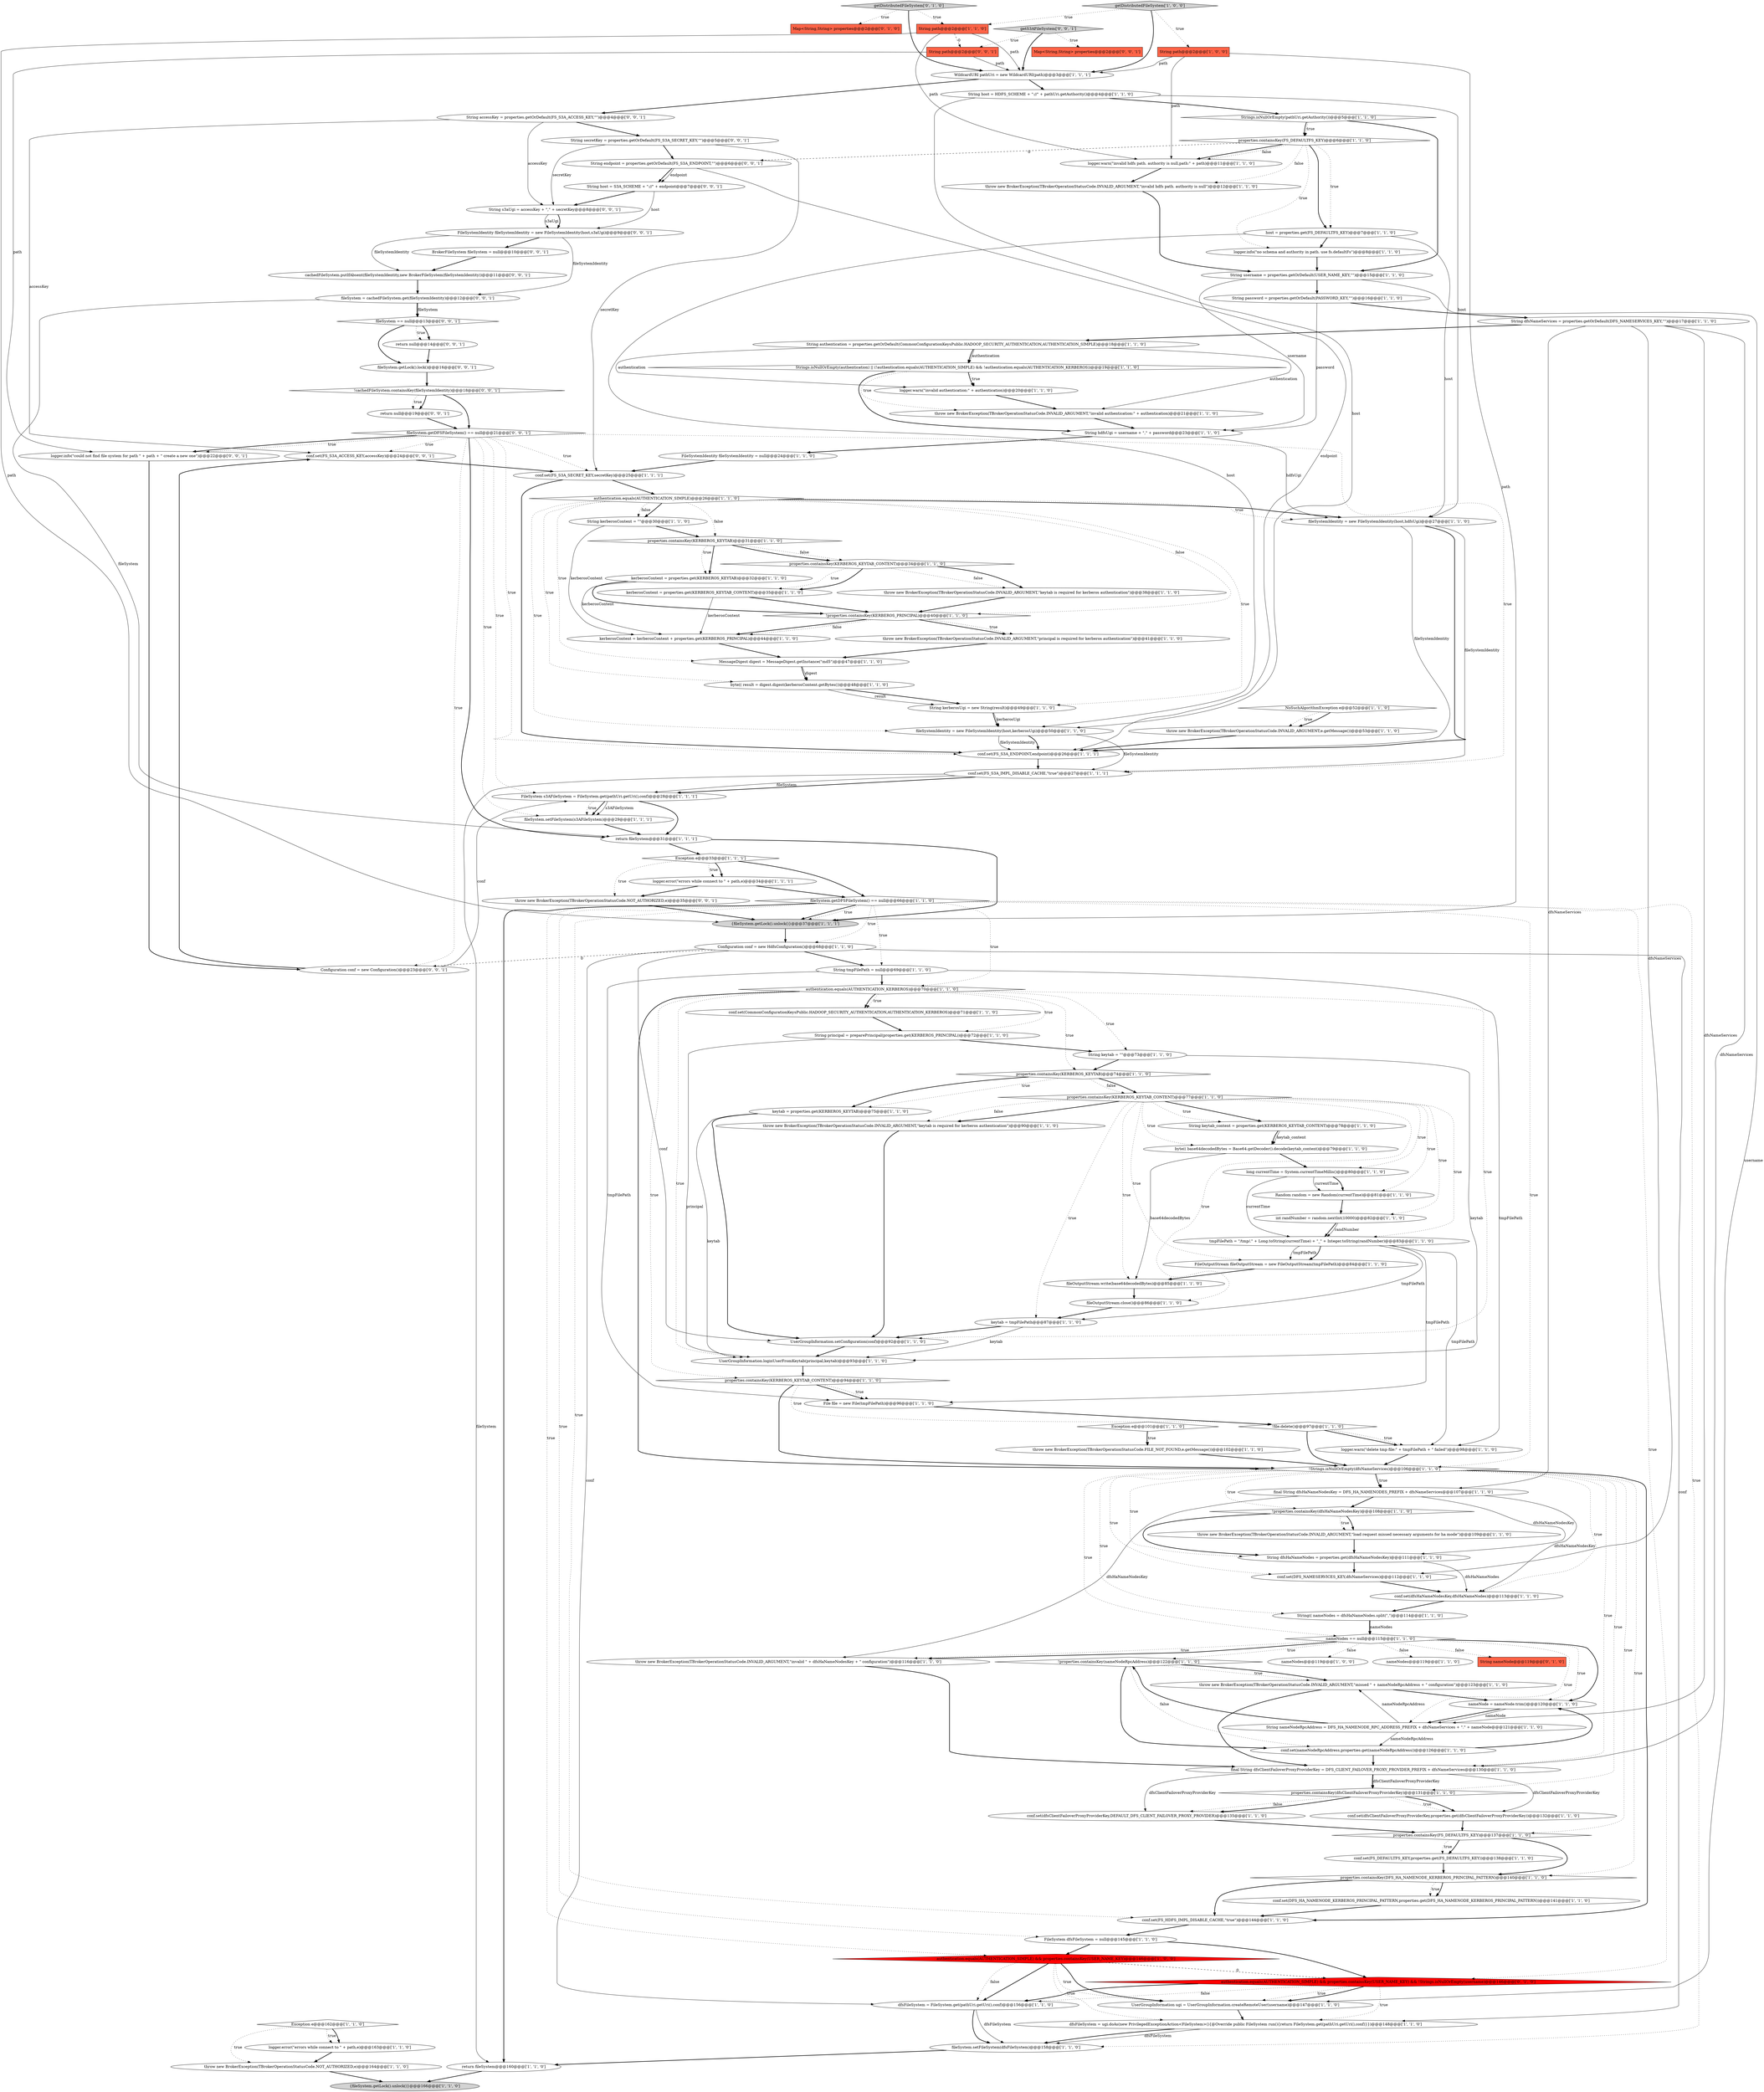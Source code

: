 digraph {
123 [style = filled, label = "String endpoint = properties.getOrDefault(FS_S3A_ENDPOINT,\"\")@@@6@@@['0', '0', '1']", fillcolor = white, shape = ellipse image = "AAA0AAABBB3BBB"];
69 [style = filled, label = "!properties.containsKey(nameNodeRpcAddress)@@@122@@@['1', '1', '0']", fillcolor = white, shape = diamond image = "AAA0AAABBB1BBB"];
38 [style = filled, label = "!properties.containsKey(KERBEROS_PRINCIPAL)@@@40@@@['1', '1', '0']", fillcolor = white, shape = diamond image = "AAA0AAABBB1BBB"];
46 [style = filled, label = "String path@@@2@@@['1', '0', '0']", fillcolor = tomato, shape = box image = "AAA0AAABBB1BBB"];
32 [style = filled, label = "FileSystemIdentity fileSystemIdentity = null@@@24@@@['1', '1', '0']", fillcolor = white, shape = ellipse image = "AAA0AAABBB1BBB"];
133 [style = filled, label = "String path@@@2@@@['0', '0', '1']", fillcolor = tomato, shape = box image = "AAA0AAABBB3BBB"];
13 [style = filled, label = "return fileSystem@@@160@@@['1', '1', '0']", fillcolor = white, shape = ellipse image = "AAA0AAABBB1BBB"];
3 [style = filled, label = "throw new BrokerException(TBrokerOperationStatusCode.NOT_AUTHORIZED,e)@@@164@@@['1', '1', '0']", fillcolor = white, shape = ellipse image = "AAA0AAABBB1BBB"];
87 [style = filled, label = "Configuration conf = new HdfsConfiguration()@@@68@@@['1', '1', '0']", fillcolor = white, shape = ellipse image = "AAA0AAABBB1BBB"];
80 [style = filled, label = "String keytab = \"\"@@@73@@@['1', '1', '0']", fillcolor = white, shape = ellipse image = "AAA0AAABBB1BBB"];
119 [style = filled, label = "fileSystem.getDFSFileSystem() == null@@@21@@@['0', '0', '1']", fillcolor = white, shape = diamond image = "AAA0AAABBB3BBB"];
55 [style = filled, label = "authentication.equals(AUTHENTICATION_SIMPLE) && properties.containsKey(USER_NAME_KEY)@@@146@@@['1', '0', '0']", fillcolor = red, shape = diamond image = "AAA1AAABBB1BBB"];
91 [style = filled, label = "String principal = preparePrincipal(properties.get(KERBEROS_PRINCIPAL))@@@72@@@['1', '1', '0']", fillcolor = white, shape = ellipse image = "AAA0AAABBB1BBB"];
125 [style = filled, label = "conf.set(FS_S3A_ACCESS_KEY,accessKey)@@@24@@@['0', '0', '1']", fillcolor = white, shape = ellipse image = "AAA0AAABBB3BBB"];
84 [style = filled, label = "fileSystemIdentity = new FileSystemIdentity(host,hdfsUgi)@@@27@@@['1', '1', '0']", fillcolor = white, shape = ellipse image = "AAA0AAABBB1BBB"];
127 [style = filled, label = "return null@@@14@@@['0', '0', '1']", fillcolor = white, shape = ellipse image = "AAA0AAABBB3BBB"];
59 [style = filled, label = "String dfsHaNameNodes = properties.get(dfsHaNameNodesKey)@@@111@@@['1', '1', '0']", fillcolor = white, shape = ellipse image = "AAA0AAABBB1BBB"];
60 [style = filled, label = "conf.set(FS_S3A_IMPL_DISABLE_CACHE,\"true\")@@@27@@@['1', '1', '1']", fillcolor = white, shape = ellipse image = "AAA0AAABBB1BBB"];
19 [style = filled, label = "FileSystem s3AFileSystem = FileSystem.get(pathUri.getUri(),conf)@@@28@@@['1', '1', '1']", fillcolor = white, shape = ellipse image = "AAA0AAABBB1BBB"];
11 [style = filled, label = "dfsFileSystem = ugi.doAs(new PrivilegedExceptionAction<FileSystem>(){@Override public FileSystem run(){return FileSystem.get(pathUri.getUri(),conf)}})@@@148@@@['1', '1', '0']", fillcolor = white, shape = ellipse image = "AAA0AAABBB1BBB"];
15 [style = filled, label = "throw new BrokerException(TBrokerOperationStatusCode.INVALID_ARGUMENT,e.getMessage())@@@53@@@['1', '1', '0']", fillcolor = white, shape = ellipse image = "AAA0AAABBB1BBB"];
73 [style = filled, label = "String keytab_content = properties.get(KERBEROS_KEYTAB_CONTENT)@@@78@@@['1', '1', '0']", fillcolor = white, shape = ellipse image = "AAA0AAABBB1BBB"];
98 [style = filled, label = "properties.containsKey(KERBEROS_KEYTAB)@@@31@@@['1', '1', '0']", fillcolor = white, shape = diamond image = "AAA0AAABBB1BBB"];
111 [style = filled, label = "kerberosContent = kerberosContent + properties.get(KERBEROS_PRINCIPAL)@@@44@@@['1', '1', '0']", fillcolor = white, shape = ellipse image = "AAA0AAABBB1BBB"];
17 [style = filled, label = "throw new BrokerException(TBrokerOperationStatusCode.INVALID_ARGUMENT,\"keytab is required for kerberos authentication\")@@@90@@@['1', '1', '0']", fillcolor = white, shape = ellipse image = "AAA0AAABBB1BBB"];
118 [style = filled, label = "String host = S3A_SCHEME + \"://\" + endpoint@@@7@@@['0', '0', '1']", fillcolor = white, shape = ellipse image = "AAA0AAABBB3BBB"];
57 [style = filled, label = "String host = HDFS_SCHEME + \"://\" + pathUri.getAuthority()@@@4@@@['1', '1', '0']", fillcolor = white, shape = ellipse image = "AAA0AAABBB1BBB"];
81 [style = filled, label = "properties.containsKey(KERBEROS_KEYTAB_CONTENT)@@@34@@@['1', '1', '0']", fillcolor = white, shape = diamond image = "AAA0AAABBB1BBB"];
115 [style = filled, label = "Map<String,String> properties@@@2@@@['0', '1', '0']", fillcolor = tomato, shape = box image = "AAA0AAABBB2BBB"];
79 [style = filled, label = "keytab = properties.get(KERBEROS_KEYTAB)@@@75@@@['1', '1', '0']", fillcolor = white, shape = ellipse image = "AAA0AAABBB1BBB"];
31 [style = filled, label = "fileOutputStream.close()@@@86@@@['1', '1', '0']", fillcolor = white, shape = ellipse image = "AAA0AAABBB1BBB"];
114 [style = filled, label = "authentication.equals(AUTHENTICATION_SIMPLE) && properties.containsKey(USER_NAME_KEY) && !Strings.isNullOrEmpty(username)@@@146@@@['0', '1', '0']", fillcolor = red, shape = diamond image = "AAA1AAABBB2BBB"];
41 [style = filled, label = "MessageDigest digest = MessageDigest.getInstance(\"md5\")@@@47@@@['1', '1', '0']", fillcolor = white, shape = ellipse image = "AAA0AAABBB1BBB"];
56 [style = filled, label = "String dfsNameServices = properties.getOrDefault(DFS_NAMESERVICES_KEY,\"\")@@@17@@@['1', '1', '0']", fillcolor = white, shape = ellipse image = "AAA0AAABBB1BBB"];
136 [style = filled, label = "cachedFileSystem.putIfAbsent(fileSystemIdentity,new BrokerFileSystem(fileSystemIdentity))@@@11@@@['0', '0', '1']", fillcolor = white, shape = ellipse image = "AAA0AAABBB3BBB"];
65 [style = filled, label = "conf.set(FS_S3A_ENDPOINT,endpoint)@@@26@@@['1', '1', '1']", fillcolor = white, shape = ellipse image = "AAA0AAABBB1BBB"];
67 [style = filled, label = "byte(( base64decodedBytes = Base64.getDecoder().decode(keytab_content)@@@79@@@['1', '1', '0']", fillcolor = white, shape = ellipse image = "AAA0AAABBB1BBB"];
101 [style = filled, label = "conf.set(DFS_NAMESERVICES_KEY,dfsNameServices)@@@112@@@['1', '1', '0']", fillcolor = white, shape = ellipse image = "AAA0AAABBB1BBB"];
96 [style = filled, label = "String username = properties.getOrDefault(USER_NAME_KEY,\"\")@@@15@@@['1', '1', '0']", fillcolor = white, shape = ellipse image = "AAA0AAABBB1BBB"];
103 [style = filled, label = "String tmpFilePath = null@@@69@@@['1', '1', '0']", fillcolor = white, shape = ellipse image = "AAA0AAABBB1BBB"];
48 [style = filled, label = "final String dfsHaNameNodesKey = DFS_HA_NAMENODES_PREFIX + dfsNameServices@@@107@@@['1', '1', '0']", fillcolor = white, shape = ellipse image = "AAA0AAABBB1BBB"];
30 [style = filled, label = "long currentTime = System.currentTimeMillis()@@@80@@@['1', '1', '0']", fillcolor = white, shape = ellipse image = "AAA0AAABBB1BBB"];
4 [style = filled, label = "conf.set(FS_DEFAULTFS_KEY,properties.get(FS_DEFAULTFS_KEY))@@@138@@@['1', '1', '0']", fillcolor = white, shape = ellipse image = "AAA0AAABBB1BBB"];
132 [style = filled, label = "fileSystem == null@@@13@@@['0', '0', '1']", fillcolor = white, shape = diamond image = "AAA0AAABBB3BBB"];
2 [style = filled, label = "throw new BrokerException(TBrokerOperationStatusCode.INVALID_ARGUMENT,\"principal is required for kerberos authentication\")@@@41@@@['1', '1', '0']", fillcolor = white, shape = ellipse image = "AAA0AAABBB1BBB"];
35 [style = filled, label = "logger.warn(\"delete tmp file:\" + tmpFilePath + \" failed\")@@@98@@@['1', '1', '0']", fillcolor = white, shape = ellipse image = "AAA0AAABBB1BBB"];
105 [style = filled, label = "UserGroupInformation.setConfiguration(conf)@@@92@@@['1', '1', '0']", fillcolor = white, shape = ellipse image = "AAA0AAABBB1BBB"];
70 [style = filled, label = "UserGroupInformation.loginUserFromKeytab(principal,keytab)@@@93@@@['1', '1', '0']", fillcolor = white, shape = ellipse image = "AAA0AAABBB1BBB"];
89 [style = filled, label = "File file = new File(tmpFilePath)@@@96@@@['1', '1', '0']", fillcolor = white, shape = ellipse image = "AAA0AAABBB1BBB"];
62 [style = filled, label = "kerberosContent = properties.get(KERBEROS_KEYTAB_CONTENT)@@@35@@@['1', '1', '0']", fillcolor = white, shape = ellipse image = "AAA0AAABBB1BBB"];
120 [style = filled, label = "!cachedFileSystem.containsKey(fileSystemIdentity)@@@18@@@['0', '0', '1']", fillcolor = white, shape = diamond image = "AAA0AAABBB3BBB"];
20 [style = filled, label = "int randNumber = random.nextInt(10000)@@@82@@@['1', '1', '0']", fillcolor = white, shape = ellipse image = "AAA0AAABBB1BBB"];
28 [style = filled, label = "byte(( result = digest.digest(kerberosContent.getBytes())@@@48@@@['1', '1', '0']", fillcolor = white, shape = ellipse image = "AAA0AAABBB1BBB"];
102 [style = filled, label = "conf.set(dfsClientFailoverProxyProviderKey,properties.get(dfsClientFailoverProxyProviderKey))@@@132@@@['1', '1', '0']", fillcolor = white, shape = ellipse image = "AAA0AAABBB1BBB"];
39 [style = filled, label = "WildcardURI pathUri = new WildcardURI(path)@@@3@@@['1', '1', '1']", fillcolor = white, shape = ellipse image = "AAA0AAABBB1BBB"];
72 [style = filled, label = "nameNodes@@@119@@@['1', '0', '0']", fillcolor = white, shape = ellipse image = "AAA0AAABBB1BBB"];
24 [style = filled, label = "properties.containsKey(FS_DEFAULTFS_KEY)@@@137@@@['1', '1', '0']", fillcolor = white, shape = diamond image = "AAA0AAABBB1BBB"];
5 [style = filled, label = "String kerberosUgi = new String(result)@@@49@@@['1', '1', '0']", fillcolor = white, shape = ellipse image = "AAA0AAABBB1BBB"];
104 [style = filled, label = "conf.set(CommonConfigurationKeysPublic.HADOOP_SECURITY_AUTHENTICATION,AUTHENTICATION_KERBEROS)@@@71@@@['1', '1', '0']", fillcolor = white, shape = ellipse image = "AAA0AAABBB1BBB"];
49 [style = filled, label = "final String dfsClientFailoverProxyProviderKey = DFS_CLIENT_FAILOVER_PROXY_PROVIDER_PREFIX + dfsNameServices@@@130@@@['1', '1', '0']", fillcolor = white, shape = ellipse image = "AAA0AAABBB1BBB"];
23 [style = filled, label = "properties.containsKey(KERBEROS_KEYTAB_CONTENT)@@@77@@@['1', '1', '0']", fillcolor = white, shape = diamond image = "AAA0AAABBB1BBB"];
122 [style = filled, label = "FileSystemIdentity fileSystemIdentity = new FileSystemIdentity(host,s3aUgi)@@@9@@@['0', '0', '1']", fillcolor = white, shape = ellipse image = "AAA0AAABBB3BBB"];
58 [style = filled, label = "throw new BrokerException(TBrokerOperationStatusCode.INVALID_ARGUMENT,\"invalid hdfs path. authority is null\")@@@12@@@['1', '1', '0']", fillcolor = white, shape = ellipse image = "AAA0AAABBB1BBB"];
135 [style = filled, label = "String s3aUgi = accessKey + \",\" + secretKey@@@8@@@['0', '0', '1']", fillcolor = white, shape = ellipse image = "AAA0AAABBB3BBB"];
82 [style = filled, label = "Strings.isNullOrEmpty(authentication) || (!authentication.equals(AUTHENTICATION_SIMPLE) && !authentication.equals(AUTHENTICATION_KERBEROS))@@@19@@@['1', '1', '0']", fillcolor = white, shape = diamond image = "AAA0AAABBB1BBB"];
12 [style = filled, label = "{fileSystem.getLock().unlock()}@@@37@@@['1', '1', '1']", fillcolor = lightgray, shape = ellipse image = "AAA0AAABBB1BBB"];
93 [style = filled, label = "properties.containsKey(KERBEROS_KEYTAB)@@@74@@@['1', '1', '0']", fillcolor = white, shape = diamond image = "AAA0AAABBB1BBB"];
126 [style = filled, label = "fileSystem.getLock().lock()@@@16@@@['0', '0', '1']", fillcolor = white, shape = ellipse image = "AAA0AAABBB3BBB"];
134 [style = filled, label = "throw new BrokerException(TBrokerOperationStatusCode.NOT_AUTHORIZED,e)@@@35@@@['0', '0', '1']", fillcolor = white, shape = ellipse image = "AAA0AAABBB3BBB"];
85 [style = filled, label = "fileSystem.setFileSystem(dfsFileSystem)@@@158@@@['1', '1', '0']", fillcolor = white, shape = ellipse image = "AAA0AAABBB1BBB"];
124 [style = filled, label = "Map<String,String> properties@@@2@@@['0', '0', '1']", fillcolor = tomato, shape = box image = "AAA0AAABBB3BBB"];
43 [style = filled, label = "nameNodes == null@@@115@@@['1', '1', '0']", fillcolor = white, shape = diamond image = "AAA0AAABBB1BBB"];
45 [style = filled, label = "String authentication = properties.getOrDefault(CommonConfigurationKeysPublic.HADOOP_SECURITY_AUTHENTICATION,AUTHENTICATION_SIMPLE)@@@18@@@['1', '1', '0']", fillcolor = white, shape = ellipse image = "AAA0AAABBB1BBB"];
6 [style = filled, label = "String nameNodeRpcAddress = DFS_HA_NAMENODE_RPC_ADDRESS_PREFIX + dfsNameServices + \".\" + nameNode@@@121@@@['1', '1', '0']", fillcolor = white, shape = ellipse image = "AAA0AAABBB1BBB"];
97 [style = filled, label = "conf.set(FS_S3A_SECRET_KEY,secretKey)@@@25@@@['1', '1', '1']", fillcolor = white, shape = ellipse image = "AAA0AAABBB1BBB"];
36 [style = filled, label = "throw new BrokerException(TBrokerOperationStatusCode.INVALID_ARGUMENT,\"load request missed necessary arguments for ha mode\")@@@109@@@['1', '1', '0']", fillcolor = white, shape = ellipse image = "AAA0AAABBB1BBB"];
106 [style = filled, label = "String(( nameNodes = dfsHaNameNodes.split(\",\")@@@114@@@['1', '1', '0']", fillcolor = white, shape = ellipse image = "AAA0AAABBB1BBB"];
78 [style = filled, label = "logger.error(\"errors while connect to \" + path,e)@@@163@@@['1', '1', '0']", fillcolor = white, shape = ellipse image = "AAA0AAABBB1BBB"];
76 [style = filled, label = "nameNodes@@@119@@@['1', '1', '0']", fillcolor = white, shape = ellipse image = "AAA0AAABBB1BBB"];
131 [style = filled, label = "getS3AFileSystem['0', '0', '1']", fillcolor = lightgray, shape = diamond image = "AAA0AAABBB3BBB"];
137 [style = filled, label = "logger.info(\"could not find file system for path \" + path + \" create a new one\")@@@22@@@['0', '0', '1']", fillcolor = white, shape = ellipse image = "AAA0AAABBB3BBB"];
16 [style = filled, label = "!properties.containsKey(dfsHaNameNodesKey)@@@108@@@['1', '1', '0']", fillcolor = white, shape = diamond image = "AAA0AAABBB1BBB"];
8 [style = filled, label = "conf.set(dfsHaNameNodesKey,dfsHaNameNodes)@@@113@@@['1', '1', '0']", fillcolor = white, shape = ellipse image = "AAA0AAABBB1BBB"];
29 [style = filled, label = "kerberosContent = properties.get(KERBEROS_KEYTAB)@@@32@@@['1', '1', '0']", fillcolor = white, shape = ellipse image = "AAA0AAABBB1BBB"];
37 [style = filled, label = "UserGroupInformation ugi = UserGroupInformation.createRemoteUser(username)@@@147@@@['1', '1', '0']", fillcolor = white, shape = ellipse image = "AAA0AAABBB1BBB"];
44 [style = filled, label = "Exception e@@@162@@@['1', '1', '0']", fillcolor = white, shape = diamond image = "AAA0AAABBB1BBB"];
61 [style = filled, label = "conf.set(dfsClientFailoverProxyProviderKey,DEFAULT_DFS_CLIENT_FAILOVER_PROXY_PROVIDER)@@@135@@@['1', '1', '0']", fillcolor = white, shape = ellipse image = "AAA0AAABBB1BBB"];
92 [style = filled, label = "fileSystemIdentity = new FileSystemIdentity(host,kerberosUgi)@@@50@@@['1', '1', '0']", fillcolor = white, shape = ellipse image = "AAA0AAABBB1BBB"];
10 [style = filled, label = "String password = properties.getOrDefault(PASSWORD_KEY,\"\")@@@16@@@['1', '1', '0']", fillcolor = white, shape = ellipse image = "AAA0AAABBB1BBB"];
27 [style = filled, label = "host = properties.get(FS_DEFAULTFS_KEY)@@@7@@@['1', '1', '0']", fillcolor = white, shape = ellipse image = "AAA0AAABBB1BBB"];
112 [style = filled, label = "String nameNode@@@119@@@['0', '1', '0']", fillcolor = tomato, shape = box image = "AAA0AAABBB2BBB"];
68 [style = filled, label = "authentication.equals(AUTHENTICATION_SIMPLE)@@@26@@@['1', '1', '0']", fillcolor = white, shape = diamond image = "AAA0AAABBB1BBB"];
52 [style = filled, label = "properties.containsKey(DFS_HA_NAMENODE_KERBEROS_PRINCIPAL_PATTERN)@@@140@@@['1', '1', '0']", fillcolor = white, shape = diamond image = "AAA0AAABBB1BBB"];
22 [style = filled, label = "NoSuchAlgorithmException e@@@52@@@['1', '1', '0']", fillcolor = white, shape = diamond image = "AAA0AAABBB1BBB"];
128 [style = filled, label = "fileSystem = cachedFileSystem.get(fileSystemIdentity)@@@12@@@['0', '0', '1']", fillcolor = white, shape = ellipse image = "AAA0AAABBB3BBB"];
121 [style = filled, label = "Configuration conf = new Configuration()@@@23@@@['0', '0', '1']", fillcolor = white, shape = ellipse image = "AAA0AAABBB3BBB"];
94 [style = filled, label = "keytab = tmpFilePath@@@87@@@['1', '1', '0']", fillcolor = white, shape = ellipse image = "AAA0AAABBB1BBB"];
86 [style = filled, label = "conf.set(DFS_HA_NAMENODE_KERBEROS_PRINCIPAL_PATTERN,properties.get(DFS_HA_NAMENODE_KERBEROS_PRINCIPAL_PATTERN))@@@141@@@['1', '1', '0']", fillcolor = white, shape = ellipse image = "AAA0AAABBB1BBB"];
75 [style = filled, label = "fileSystem.setFileSystem(s3AFileSystem)@@@29@@@['1', '1', '1']", fillcolor = white, shape = ellipse image = "AAA0AAABBB1BBB"];
108 [style = filled, label = "conf.set(FS_HDFS_IMPL_DISABLE_CACHE,\"true\")@@@144@@@['1', '1', '0']", fillcolor = white, shape = ellipse image = "AAA0AAABBB1BBB"];
117 [style = filled, label = "String accessKey = properties.getOrDefault(FS_S3A_ACCESS_KEY,\"\")@@@4@@@['0', '0', '1']", fillcolor = white, shape = ellipse image = "AAA0AAABBB3BBB"];
54 [style = filled, label = "throw new BrokerException(TBrokerOperationStatusCode.INVALID_ARGUMENT,\"invalid authentication:\" + authentication)@@@21@@@['1', '1', '0']", fillcolor = white, shape = ellipse image = "AAA0AAABBB1BBB"];
77 [style = filled, label = "throw new BrokerException(TBrokerOperationStatusCode.FILE_NOT_FOUND,e.getMessage())@@@102@@@['1', '1', '0']", fillcolor = white, shape = ellipse image = "AAA0AAABBB1BBB"];
26 [style = filled, label = "{fileSystem.getLock().unlock()}@@@166@@@['1', '1', '0']", fillcolor = lightgray, shape = ellipse image = "AAA0AAABBB1BBB"];
33 [style = filled, label = "!file.delete()@@@97@@@['1', '1', '0']", fillcolor = white, shape = diamond image = "AAA0AAABBB1BBB"];
83 [style = filled, label = "logger.warn(\"invalid authentication:\" + authentication)@@@20@@@['1', '1', '0']", fillcolor = white, shape = ellipse image = "AAA0AAABBB1BBB"];
90 [style = filled, label = "throw new BrokerException(TBrokerOperationStatusCode.INVALID_ARGUMENT,\"missed \" + nameNodeRpcAddress + \" configuration\")@@@123@@@['1', '1', '0']", fillcolor = white, shape = ellipse image = "AAA0AAABBB1BBB"];
25 [style = filled, label = "tmpFilePath = \"/tmp/.\" + Long.toString(currentTime) + \"_\" + Integer.toString(randNumber)@@@83@@@['1', '1', '0']", fillcolor = white, shape = ellipse image = "AAA0AAABBB1BBB"];
42 [style = filled, label = "Exception e@@@33@@@['1', '1', '1']", fillcolor = white, shape = diamond image = "AAA0AAABBB1BBB"];
53 [style = filled, label = "FileOutputStream fileOutputStream = new FileOutputStream(tmpFilePath)@@@84@@@['1', '1', '0']", fillcolor = white, shape = ellipse image = "AAA0AAABBB1BBB"];
14 [style = filled, label = "FileSystem dfsFileSystem = null@@@145@@@['1', '1', '0']", fillcolor = white, shape = ellipse image = "AAA0AAABBB1BBB"];
47 [style = filled, label = "properties.containsKey(dfsClientFailoverProxyProviderKey)@@@131@@@['1', '1', '0']", fillcolor = white, shape = diamond image = "AAA0AAABBB1BBB"];
9 [style = filled, label = "properties.containsKey(KERBEROS_KEYTAB_CONTENT)@@@94@@@['1', '1', '0']", fillcolor = white, shape = diamond image = "AAA0AAABBB1BBB"];
129 [style = filled, label = "String secretKey = properties.getOrDefault(FS_S3A_SECRET_KEY,\"\")@@@5@@@['0', '0', '1']", fillcolor = white, shape = ellipse image = "AAA0AAABBB3BBB"];
71 [style = filled, label = "fileSystem.getDFSFileSystem() == null@@@66@@@['1', '1', '0']", fillcolor = white, shape = diamond image = "AAA0AAABBB1BBB"];
34 [style = filled, label = "conf.set(nameNodeRpcAddress,properties.get(nameNodeRpcAddress))@@@126@@@['1', '1', '0']", fillcolor = white, shape = ellipse image = "AAA0AAABBB1BBB"];
113 [style = filled, label = "getDistributedFileSystem['0', '1', '0']", fillcolor = lightgray, shape = diamond image = "AAA0AAABBB2BBB"];
99 [style = filled, label = "logger.warn(\"invalid hdfs path. authority is null,path:\" + path)@@@11@@@['1', '1', '0']", fillcolor = white, shape = ellipse image = "AAA0AAABBB1BBB"];
130 [style = filled, label = "BrokerFileSystem fileSystem = null@@@10@@@['0', '0', '1']", fillcolor = white, shape = ellipse image = "AAA0AAABBB3BBB"];
18 [style = filled, label = "logger.info(\"no schema and authority in path. use fs.defaultFs\")@@@8@@@['1', '1', '0']", fillcolor = white, shape = ellipse image = "AAA0AAABBB1BBB"];
100 [style = filled, label = "dfsFileSystem = FileSystem.get(pathUri.getUri(),conf)@@@156@@@['1', '1', '0']", fillcolor = white, shape = ellipse image = "AAA0AAABBB1BBB"];
21 [style = filled, label = "!Strings.isNullOrEmpty(dfsNameServices)@@@106@@@['1', '1', '0']", fillcolor = white, shape = diamond image = "AAA0AAABBB1BBB"];
116 [style = filled, label = "return null@@@19@@@['0', '0', '1']", fillcolor = white, shape = ellipse image = "AAA0AAABBB3BBB"];
1 [style = filled, label = "throw new BrokerException(TBrokerOperationStatusCode.INVALID_ARGUMENT,\"keytab is required for kerberos authentication\")@@@38@@@['1', '1', '0']", fillcolor = white, shape = ellipse image = "AAA0AAABBB1BBB"];
7 [style = filled, label = "nameNode = nameNode.trim()@@@120@@@['1', '1', '0']", fillcolor = white, shape = ellipse image = "AAA0AAABBB1BBB"];
50 [style = filled, label = "Exception e@@@101@@@['1', '1', '0']", fillcolor = white, shape = diamond image = "AAA0AAABBB1BBB"];
0 [style = filled, label = "properties.containsKey(FS_DEFAULTFS_KEY)@@@6@@@['1', '1', '0']", fillcolor = white, shape = diamond image = "AAA0AAABBB1BBB"];
51 [style = filled, label = "fileOutputStream.write(base64decodedBytes)@@@85@@@['1', '1', '0']", fillcolor = white, shape = ellipse image = "AAA0AAABBB1BBB"];
64 [style = filled, label = "throw new BrokerException(TBrokerOperationStatusCode.INVALID_ARGUMENT,\"invalid \" + dfsHaNameNodesKey + \" configuration\")@@@116@@@['1', '1', '0']", fillcolor = white, shape = ellipse image = "AAA0AAABBB1BBB"];
109 [style = filled, label = "String path@@@2@@@['1', '1', '0']", fillcolor = tomato, shape = box image = "AAA0AAABBB1BBB"];
66 [style = filled, label = "authentication.equals(AUTHENTICATION_KERBEROS)@@@70@@@['1', '1', '0']", fillcolor = white, shape = diamond image = "AAA0AAABBB1BBB"];
74 [style = filled, label = "Strings.isNullOrEmpty(pathUri.getAuthority())@@@5@@@['1', '1', '0']", fillcolor = white, shape = diamond image = "AAA0AAABBB1BBB"];
40 [style = filled, label = "return fileSystem@@@31@@@['1', '1', '1']", fillcolor = white, shape = ellipse image = "AAA0AAABBB1BBB"];
88 [style = filled, label = "String hdfsUgi = username + \",\" + password@@@23@@@['1', '1', '0']", fillcolor = white, shape = ellipse image = "AAA0AAABBB1BBB"];
95 [style = filled, label = "logger.error(\"errors while connect to \" + path,e)@@@34@@@['1', '1', '1']", fillcolor = white, shape = ellipse image = "AAA0AAABBB1BBB"];
63 [style = filled, label = "getDistributedFileSystem['1', '0', '0']", fillcolor = lightgray, shape = diamond image = "AAA0AAABBB1BBB"];
107 [style = filled, label = "String kerberosContent = \"\"@@@30@@@['1', '1', '0']", fillcolor = white, shape = ellipse image = "AAA0AAABBB1BBB"];
110 [style = filled, label = "Random random = new Random(currentTime)@@@81@@@['1', '1', '0']", fillcolor = white, shape = ellipse image = "AAA0AAABBB1BBB"];
65->60 [style = bold, label=""];
6->90 [style = solid, label="nameNodeRpcAddress"];
37->11 [style = bold, label=""];
133->39 [style = solid, label="path"];
109->99 [style = solid, label="path"];
131->124 [style = dotted, label="true"];
71->85 [style = dotted, label="true"];
97->68 [style = bold, label=""];
21->48 [style = bold, label=""];
120->119 [style = bold, label=""];
45->82 [style = bold, label=""];
84->65 [style = solid, label="fileSystemIdentity"];
71->21 [style = dotted, label="true"];
122->128 [style = solid, label="fileSystemIdentity"];
66->80 [style = dotted, label="true"];
9->21 [style = bold, label=""];
96->10 [style = bold, label=""];
55->100 [style = dotted, label="false"];
106->43 [style = solid, label="nameNodes"];
118->122 [style = solid, label="host"];
1->38 [style = bold, label=""];
128->40 [style = solid, label="fileSystem"];
80->93 [style = bold, label=""];
10->88 [style = solid, label="password"];
28->5 [style = bold, label=""];
96->37 [style = solid, label="username"];
88->84 [style = solid, label="hdfsUgi"];
126->120 [style = bold, label=""];
9->89 [style = bold, label=""];
19->75 [style = dotted, label="true"];
127->126 [style = bold, label=""];
30->25 [style = solid, label="currentTime"];
18->96 [style = bold, label=""];
123->118 [style = bold, label=""];
47->61 [style = dotted, label="false"];
0->99 [style = bold, label=""];
106->43 [style = bold, label=""];
109->39 [style = solid, label="path"];
100->85 [style = bold, label=""];
90->7 [style = bold, label=""];
7->6 [style = bold, label=""];
94->105 [style = bold, label=""];
60->19 [style = bold, label=""];
113->109 [style = dotted, label="true"];
21->16 [style = dotted, label="true"];
81->62 [style = bold, label=""];
41->28 [style = solid, label="digest"];
63->39 [style = bold, label=""];
101->8 [style = bold, label=""];
129->97 [style = solid, label="secretKey"];
16->36 [style = bold, label=""];
132->127 [style = bold, label=""];
132->126 [style = bold, label=""];
69->90 [style = dotted, label="true"];
129->123 [style = bold, label=""];
122->130 [style = bold, label=""];
43->7 [style = bold, label=""];
88->32 [style = bold, label=""];
134->12 [style = bold, label=""];
71->14 [style = dotted, label="true"];
119->19 [style = dotted, label="true"];
43->72 [style = dotted, label="false"];
57->84 [style = solid, label="host"];
48->64 [style = solid, label="dfsHaNameNodesKey"];
19->40 [style = bold, label=""];
93->23 [style = dotted, label="false"];
117->125 [style = solid, label="accessKey"];
0->58 [style = dotted, label="false"];
23->25 [style = dotted, label="true"];
46->39 [style = solid, label="path"];
113->115 [style = dotted, label="true"];
21->47 [style = dotted, label="true"];
117->135 [style = solid, label="accessKey"];
33->35 [style = bold, label=""];
25->53 [style = solid, label="tmpFilePath"];
27->92 [style = solid, label="host"];
66->105 [style = dotted, label="true"];
68->38 [style = dotted, label="false"];
71->12 [style = bold, label=""];
52->86 [style = dotted, label="true"];
45->82 [style = solid, label="authentication"];
24->4 [style = bold, label=""];
123->65 [style = solid, label="endpoint"];
102->24 [style = bold, label=""];
135->122 [style = bold, label=""];
87->121 [style = dashed, label="0"];
46->12 [style = solid, label="path"];
24->52 [style = bold, label=""];
42->95 [style = bold, label=""];
103->89 [style = solid, label="tmpFilePath"];
87->103 [style = bold, label=""];
0->27 [style = dotted, label="true"];
23->31 [style = dotted, label="true"];
40->42 [style = bold, label=""];
69->34 [style = bold, label=""];
45->54 [style = solid, label="authentication"];
38->111 [style = bold, label=""];
43->64 [style = dotted, label="true"];
24->4 [style = dotted, label="true"];
55->114 [style = dashed, label="0"];
114->100 [style = bold, label=""];
119->137 [style = bold, label=""];
68->28 [style = dotted, label="true"];
98->29 [style = bold, label=""];
6->69 [style = bold, label=""];
85->13 [style = bold, label=""];
0->123 [style = dashed, label="0"];
43->112 [style = dotted, label="false"];
133->137 [style = solid, label="path"];
118->135 [style = bold, label=""];
52->86 [style = bold, label=""];
95->134 [style = bold, label=""];
114->11 [style = dotted, label="true"];
62->111 [style = solid, label="kerberosContent"];
23->17 [style = bold, label=""];
61->24 [style = bold, label=""];
113->39 [style = bold, label=""];
27->84 [style = solid, label="host"];
71->12 [style = dotted, label="true"];
114->37 [style = dotted, label="true"];
128->132 [style = bold, label=""];
119->40 [style = bold, label=""];
66->70 [style = dotted, label="true"];
44->3 [style = dotted, label="true"];
77->21 [style = bold, label=""];
82->54 [style = dotted, label="true"];
55->37 [style = bold, label=""];
9->33 [style = dotted, label="true"];
25->94 [style = solid, label="tmpFilePath"];
92->65 [style = solid, label="fileSystemIdentity"];
69->34 [style = dotted, label="false"];
50->77 [style = dotted, label="true"];
19->75 [style = bold, label=""];
35->21 [style = bold, label=""];
38->2 [style = bold, label=""];
117->129 [style = bold, label=""];
29->38 [style = bold, label=""];
97->65 [style = bold, label=""];
23->53 [style = dotted, label="true"];
45->83 [style = solid, label="authentication"];
58->96 [style = bold, label=""];
71->55 [style = dotted, label="true"];
95->71 [style = bold, label=""];
67->51 [style = solid, label="base64decodedBytes"];
16->36 [style = dotted, label="true"];
68->41 [style = dotted, label="true"];
56->48 [style = solid, label="dfsNameServices"];
55->37 [style = dotted, label="true"];
87->11 [style = solid, label="conf"];
120->116 [style = bold, label=""];
25->35 [style = solid, label="tmpFilePath"];
71->108 [style = dotted, label="true"];
82->83 [style = bold, label=""];
56->45 [style = bold, label=""];
16->59 [style = bold, label=""];
66->21 [style = bold, label=""];
59->101 [style = bold, label=""];
122->136 [style = solid, label="fileSystemIdentity"];
5->92 [style = bold, label=""];
12->87 [style = bold, label=""];
22->15 [style = dotted, label="true"];
131->133 [style = dotted, label="true"];
49->61 [style = solid, label="dfsClientFailoverProxyProviderKey"];
43->64 [style = bold, label=""];
23->17 [style = dotted, label="false"];
10->56 [style = bold, label=""];
46->99 [style = solid, label="path"];
74->0 [style = bold, label=""];
11->85 [style = bold, label=""];
69->90 [style = bold, label=""];
132->127 [style = dotted, label="true"];
30->110 [style = bold, label=""];
108->14 [style = bold, label=""];
57->92 [style = solid, label="host"];
23->30 [style = dotted, label="true"];
71->114 [style = dotted, label="true"];
107->98 [style = bold, label=""];
86->108 [style = bold, label=""];
99->58 [style = bold, label=""];
11->85 [style = solid, label="dfsFileSystem"];
30->110 [style = solid, label="currentTime"];
39->117 [style = bold, label=""];
98->81 [style = dotted, label="false"];
7->6 [style = solid, label="nameNode"];
52->108 [style = bold, label=""];
51->31 [style = bold, label=""];
119->121 [style = dotted, label="true"];
59->8 [style = solid, label="dfsHaNameNodes"];
19->75 [style = solid, label="s3AFileSystem"];
6->34 [style = solid, label="nameNodeRpcAddress"];
22->15 [style = bold, label=""];
38->111 [style = dotted, label="false"];
21->8 [style = dotted, label="true"];
14->114 [style = bold, label=""];
81->62 [style = dotted, label="true"];
129->135 [style = solid, label="secretKey"];
25->53 [style = bold, label=""];
32->97 [style = bold, label=""];
119->75 [style = dotted, label="true"];
23->67 [style = dotted, label="true"];
66->93 [style = dotted, label="true"];
41->28 [style = bold, label=""];
39->57 [style = bold, label=""];
23->73 [style = bold, label=""];
73->67 [style = solid, label="keytab_content"];
33->35 [style = dotted, label="true"];
94->70 [style = solid, label="keytab"];
79->70 [style = solid, label="keytab"];
21->24 [style = dotted, label="true"];
84->65 [style = bold, label=""];
47->102 [style = dotted, label="true"];
66->9 [style = dotted, label="true"];
9->89 [style = dotted, label="true"];
70->9 [style = bold, label=""];
23->94 [style = dotted, label="true"];
23->110 [style = dotted, label="true"];
114->37 [style = bold, label=""];
82->83 [style = dotted, label="true"];
73->67 [style = bold, label=""];
84->60 [style = solid, label="fileSystemIdentity"];
68->84 [style = dotted, label="true"];
119->60 [style = dotted, label="true"];
87->100 [style = solid, label="conf"];
71->87 [style = dotted, label="true"];
20->25 [style = bold, label=""];
21->48 [style = dotted, label="true"];
68->84 [style = bold, label=""];
48->16 [style = bold, label=""];
78->3 [style = bold, label=""];
68->107 [style = bold, label=""];
79->105 [style = bold, label=""];
93->79 [style = dotted, label="true"];
60->13 [style = solid, label="fileSystem"];
54->88 [style = bold, label=""];
71->66 [style = dotted, label="true"];
2->41 [style = bold, label=""];
27->18 [style = bold, label=""];
56->49 [style = solid, label="dfsNameServices"];
98->81 [style = bold, label=""];
0->18 [style = dotted, label="true"];
62->38 [style = bold, label=""];
109->12 [style = solid, label="path"];
75->40 [style = bold, label=""];
47->61 [style = bold, label=""];
116->119 [style = bold, label=""];
21->49 [style = dotted, label="true"];
111->41 [style = bold, label=""];
87->105 [style = solid, label="conf"];
55->100 [style = bold, label=""];
119->97 [style = dotted, label="true"];
128->132 [style = solid, label="fileSystem"];
91->70 [style = solid, label="principal"];
81->1 [style = dotted, label="false"];
125->97 [style = bold, label=""];
100->85 [style = solid, label="dfsFileSystem"];
63->109 [style = dotted, label="true"];
105->70 [style = bold, label=""];
119->125 [style = dotted, label="true"];
0->27 [style = bold, label=""];
74->0 [style = dotted, label="true"];
34->7 [style = bold, label=""];
49->47 [style = solid, label="dfsClientFailoverProxyProviderKey"];
121->19 [style = solid, label="conf"];
49->47 [style = bold, label=""];
21->108 [style = bold, label=""];
68->107 [style = dotted, label="false"];
135->122 [style = solid, label="s3aUgi"];
4->52 [style = bold, label=""];
104->91 [style = bold, label=""];
48->59 [style = solid, label="dfsHaNameNodesKey"];
91->80 [style = bold, label=""];
31->94 [style = bold, label=""];
43->7 [style = dotted, label="true"];
14->55 [style = bold, label=""];
64->49 [style = bold, label=""];
33->21 [style = bold, label=""];
68->5 [style = dotted, label="true"];
89->33 [style = bold, label=""];
21->106 [style = dotted, label="true"];
36->59 [style = bold, label=""];
42->71 [style = bold, label=""];
71->13 [style = bold, label=""];
107->111 [style = solid, label="kerberosContent"];
21->52 [style = dotted, label="true"];
43->6 [style = dotted, label="true"];
98->29 [style = dotted, label="true"];
103->35 [style = solid, label="tmpFilePath"];
114->100 [style = dotted, label="false"];
42->134 [style = dotted, label="true"];
109->133 [style = dashed, label="0"];
8->106 [style = bold, label=""];
28->5 [style = solid, label="result"];
74->96 [style = bold, label=""];
57->74 [style = bold, label=""];
93->79 [style = bold, label=""];
119->137 [style = dotted, label="true"];
123->118 [style = solid, label="endpoint"];
90->49 [style = bold, label=""];
81->1 [style = bold, label=""];
44->78 [style = dotted, label="true"];
93->23 [style = bold, label=""];
92->60 [style = solid, label="fileSystemIdentity"];
83->54 [style = bold, label=""];
23->51 [style = dotted, label="true"];
50->77 [style = bold, label=""];
67->30 [style = bold, label=""];
25->89 [style = solid, label="tmpFilePath"];
119->65 [style = dotted, label="true"];
63->46 [style = dotted, label="true"];
110->20 [style = bold, label=""];
136->128 [style = bold, label=""];
43->76 [style = dotted, label="false"];
43->69 [style = dotted, label="true"];
103->66 [style = bold, label=""];
20->25 [style = solid, label="randNumber"];
23->73 [style = dotted, label="true"];
82->88 [style = bold, label=""];
42->95 [style = dotted, label="true"];
34->49 [style = bold, label=""];
137->121 [style = bold, label=""];
17->105 [style = bold, label=""];
3->26 [style = bold, label=""];
44->78 [style = bold, label=""];
68->92 [style = dotted, label="true"];
56->6 [style = solid, label="dfsNameServices"];
40->12 [style = bold, label=""];
23->20 [style = dotted, label="true"];
66->104 [style = dotted, label="true"];
55->11 [style = dotted, label="true"];
0->99 [style = dotted, label="false"];
13->26 [style = bold, label=""];
49->102 [style = solid, label="dfsClientFailoverProxyProviderKey"];
121->125 [style = bold, label=""];
29->111 [style = solid, label="kerberosContent"];
47->102 [style = bold, label=""];
130->136 [style = bold, label=""];
60->19 [style = solid, label="fileSystem"];
21->43 [style = dotted, label="true"];
68->98 [style = dotted, label="false"];
53->51 [style = bold, label=""];
80->70 [style = solid, label="keytab"];
56->101 [style = solid, label="dfsNameServices"];
66->104 [style = bold, label=""];
71->103 [style = dotted, label="true"];
5->92 [style = solid, label="kerberosUgi"];
21->59 [style = dotted, label="true"];
48->8 [style = solid, label="dfsHaNameNodesKey"];
120->116 [style = dotted, label="true"];
38->2 [style = dotted, label="true"];
92->65 [style = bold, label=""];
21->101 [style = dotted, label="true"];
131->39 [style = bold, label=""];
15->65 [style = bold, label=""];
96->88 [style = solid, label="username"];
66->91 [style = dotted, label="true"];
}
